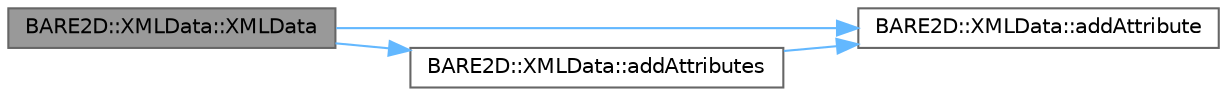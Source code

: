 digraph "BARE2D::XMLData::XMLData"
{
 // INTERACTIVE_SVG=YES
 // LATEX_PDF_SIZE
  bgcolor="transparent";
  edge [fontname=Helvetica,fontsize=10,labelfontname=Helvetica,labelfontsize=10];
  node [fontname=Helvetica,fontsize=10,shape=box,height=0.2,width=0.4];
  rankdir="LR";
  Node1 [label="BARE2D::XMLData::XMLData",height=0.2,width=0.4,color="gray40", fillcolor="grey60", style="filled", fontcolor="black",tooltip=" "];
  Node1 -> Node2 [color="steelblue1",style="solid"];
  Node2 [label="BARE2D::XMLData::addAttribute",height=0.2,width=0.4,color="grey40", fillcolor="white", style="filled",URL="$class_b_a_r_e2_d_1_1_x_m_l_data.html#a128262a998e45f6f321de4b12448d02a",tooltip="Constructs and adds an attribute to the data."];
  Node1 -> Node3 [color="steelblue1",style="solid"];
  Node3 [label="BARE2D::XMLData::addAttributes",height=0.2,width=0.4,color="grey40", fillcolor="white", style="filled",URL="$class_b_a_r_e2_d_1_1_x_m_l_data.html#ae24bd7eff4c51255b28e903805e768d6",tooltip="Bulk adds attributes to the data."];
  Node3 -> Node2 [color="steelblue1",style="solid"];
}

